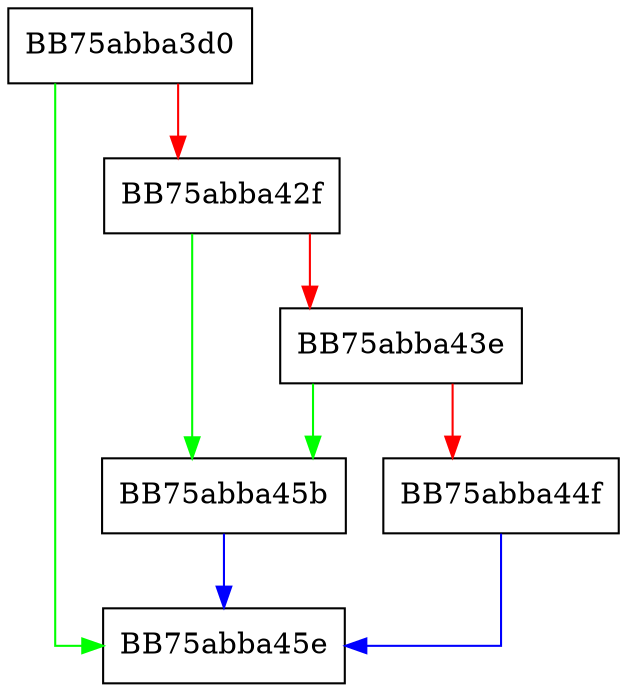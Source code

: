 digraph eIL_inv_opc {
  node [shape="box"];
  graph [splines=ortho];
  BB75abba3d0 -> BB75abba45e [color="green"];
  BB75abba3d0 -> BB75abba42f [color="red"];
  BB75abba42f -> BB75abba45b [color="green"];
  BB75abba42f -> BB75abba43e [color="red"];
  BB75abba43e -> BB75abba45b [color="green"];
  BB75abba43e -> BB75abba44f [color="red"];
  BB75abba44f -> BB75abba45e [color="blue"];
  BB75abba45b -> BB75abba45e [color="blue"];
}